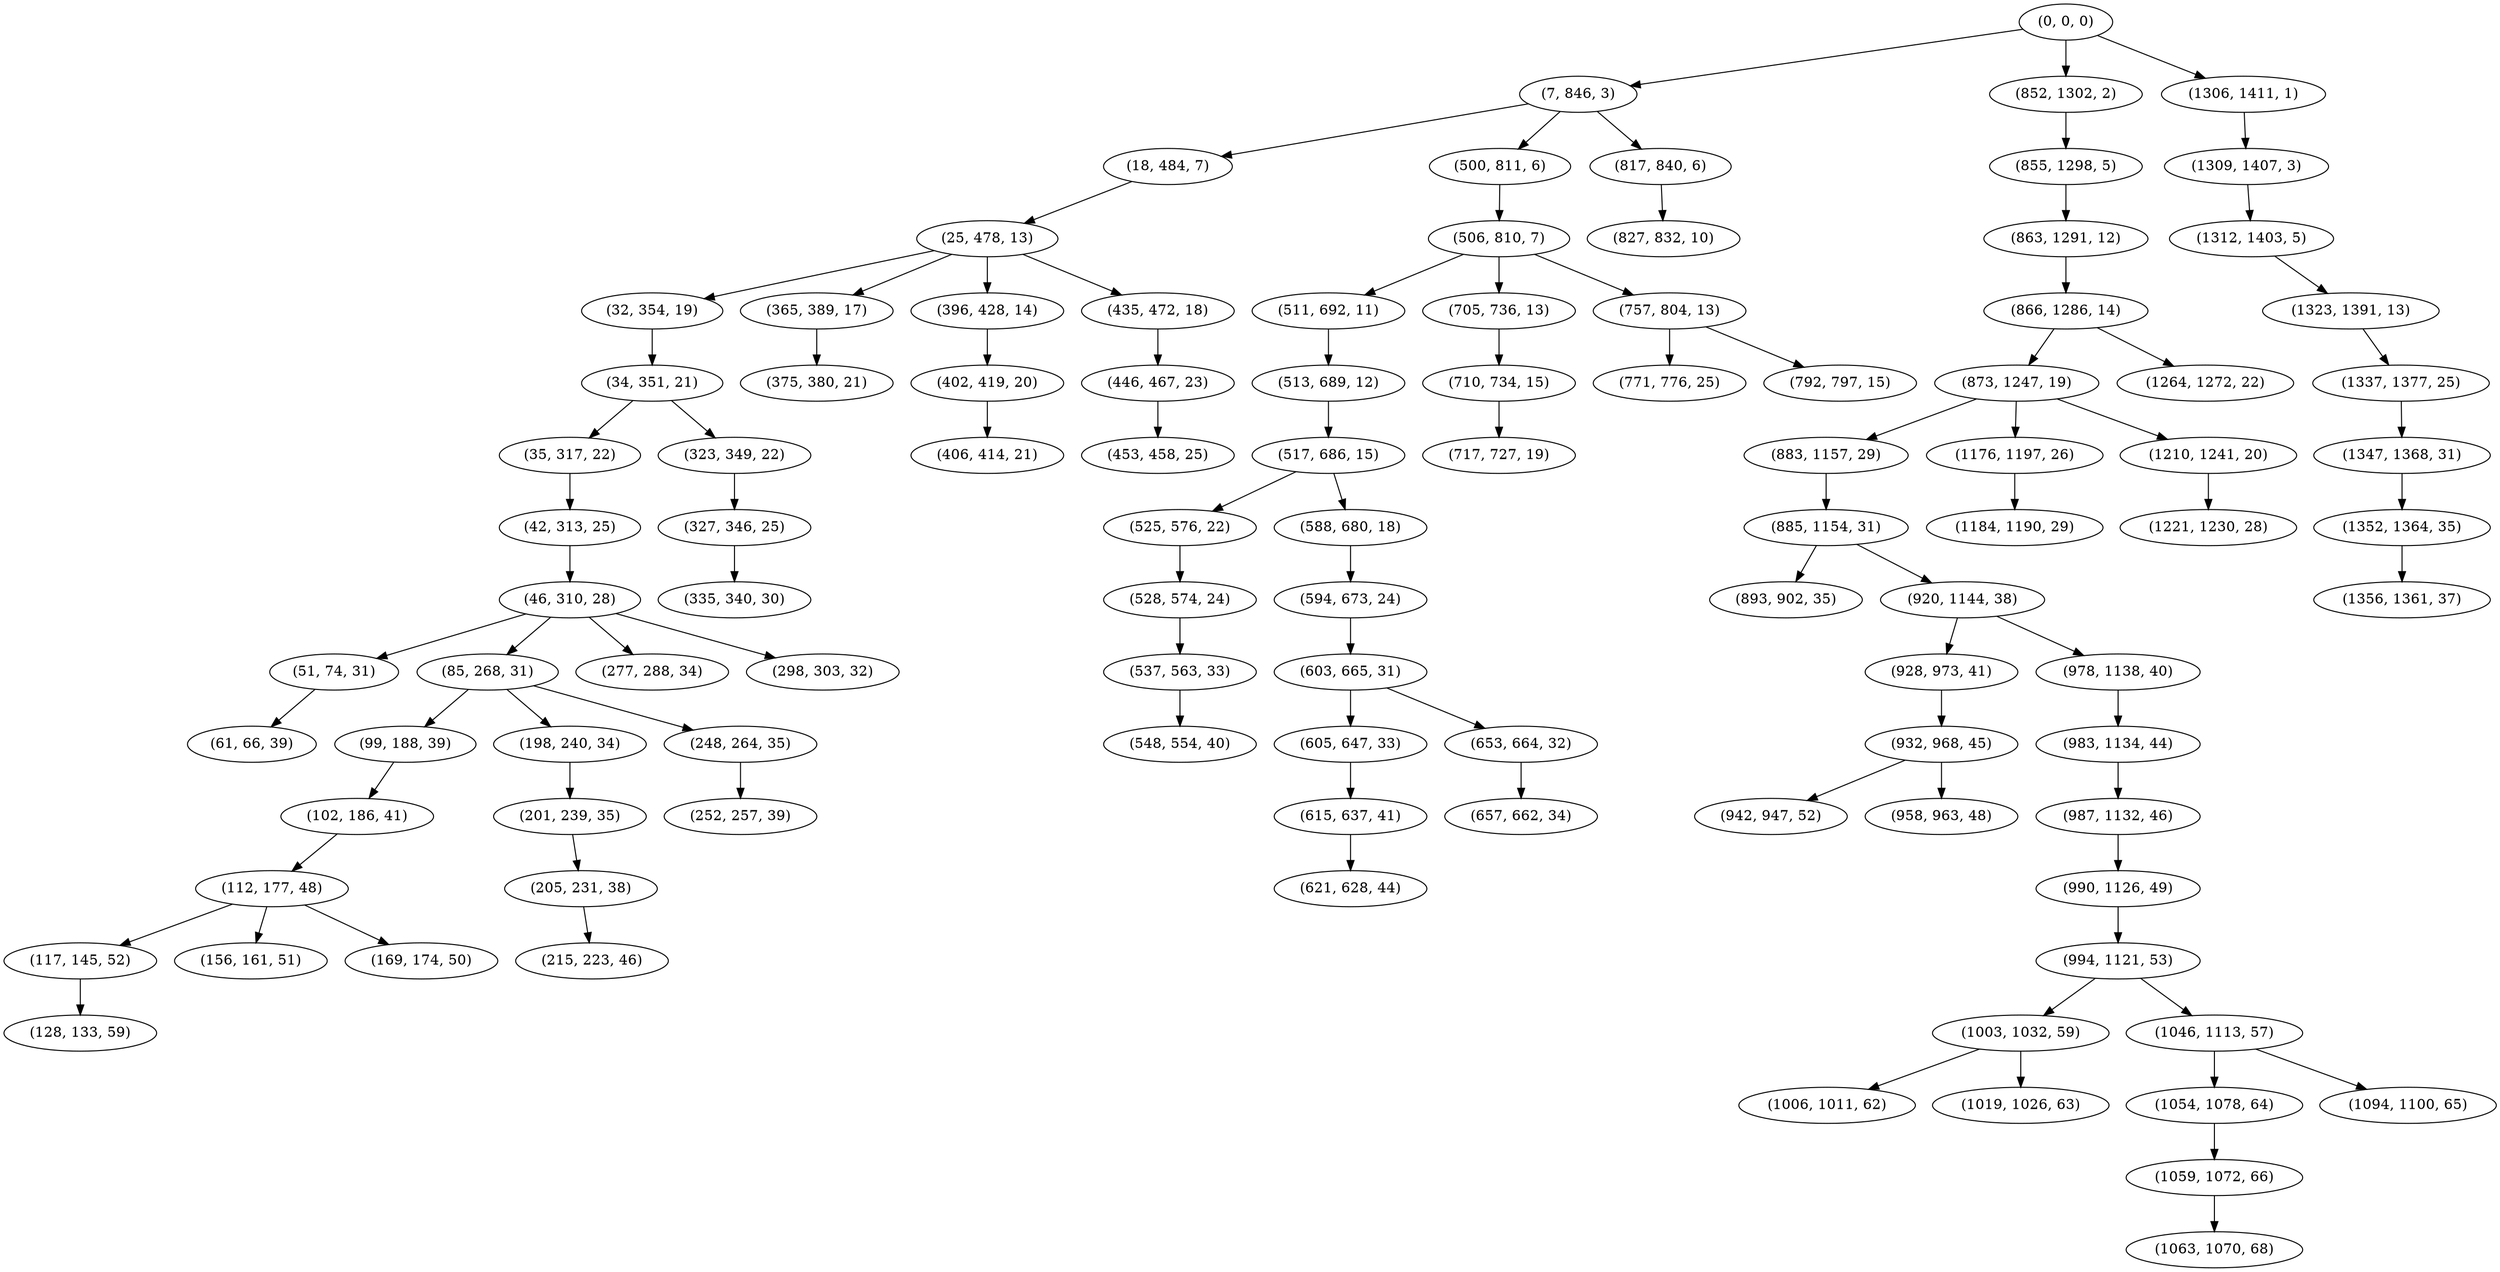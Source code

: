 digraph tree {
    "(0, 0, 0)";
    "(7, 846, 3)";
    "(18, 484, 7)";
    "(25, 478, 13)";
    "(32, 354, 19)";
    "(34, 351, 21)";
    "(35, 317, 22)";
    "(42, 313, 25)";
    "(46, 310, 28)";
    "(51, 74, 31)";
    "(61, 66, 39)";
    "(85, 268, 31)";
    "(99, 188, 39)";
    "(102, 186, 41)";
    "(112, 177, 48)";
    "(117, 145, 52)";
    "(128, 133, 59)";
    "(156, 161, 51)";
    "(169, 174, 50)";
    "(198, 240, 34)";
    "(201, 239, 35)";
    "(205, 231, 38)";
    "(215, 223, 46)";
    "(248, 264, 35)";
    "(252, 257, 39)";
    "(277, 288, 34)";
    "(298, 303, 32)";
    "(323, 349, 22)";
    "(327, 346, 25)";
    "(335, 340, 30)";
    "(365, 389, 17)";
    "(375, 380, 21)";
    "(396, 428, 14)";
    "(402, 419, 20)";
    "(406, 414, 21)";
    "(435, 472, 18)";
    "(446, 467, 23)";
    "(453, 458, 25)";
    "(500, 811, 6)";
    "(506, 810, 7)";
    "(511, 692, 11)";
    "(513, 689, 12)";
    "(517, 686, 15)";
    "(525, 576, 22)";
    "(528, 574, 24)";
    "(537, 563, 33)";
    "(548, 554, 40)";
    "(588, 680, 18)";
    "(594, 673, 24)";
    "(603, 665, 31)";
    "(605, 647, 33)";
    "(615, 637, 41)";
    "(621, 628, 44)";
    "(653, 664, 32)";
    "(657, 662, 34)";
    "(705, 736, 13)";
    "(710, 734, 15)";
    "(717, 727, 19)";
    "(757, 804, 13)";
    "(771, 776, 25)";
    "(792, 797, 15)";
    "(817, 840, 6)";
    "(827, 832, 10)";
    "(852, 1302, 2)";
    "(855, 1298, 5)";
    "(863, 1291, 12)";
    "(866, 1286, 14)";
    "(873, 1247, 19)";
    "(883, 1157, 29)";
    "(885, 1154, 31)";
    "(893, 902, 35)";
    "(920, 1144, 38)";
    "(928, 973, 41)";
    "(932, 968, 45)";
    "(942, 947, 52)";
    "(958, 963, 48)";
    "(978, 1138, 40)";
    "(983, 1134, 44)";
    "(987, 1132, 46)";
    "(990, 1126, 49)";
    "(994, 1121, 53)";
    "(1003, 1032, 59)";
    "(1006, 1011, 62)";
    "(1019, 1026, 63)";
    "(1046, 1113, 57)";
    "(1054, 1078, 64)";
    "(1059, 1072, 66)";
    "(1063, 1070, 68)";
    "(1094, 1100, 65)";
    "(1176, 1197, 26)";
    "(1184, 1190, 29)";
    "(1210, 1241, 20)";
    "(1221, 1230, 28)";
    "(1264, 1272, 22)";
    "(1306, 1411, 1)";
    "(1309, 1407, 3)";
    "(1312, 1403, 5)";
    "(1323, 1391, 13)";
    "(1337, 1377, 25)";
    "(1347, 1368, 31)";
    "(1352, 1364, 35)";
    "(1356, 1361, 37)";
    "(0, 0, 0)" -> "(7, 846, 3)";
    "(0, 0, 0)" -> "(852, 1302, 2)";
    "(0, 0, 0)" -> "(1306, 1411, 1)";
    "(7, 846, 3)" -> "(18, 484, 7)";
    "(7, 846, 3)" -> "(500, 811, 6)";
    "(7, 846, 3)" -> "(817, 840, 6)";
    "(18, 484, 7)" -> "(25, 478, 13)";
    "(25, 478, 13)" -> "(32, 354, 19)";
    "(25, 478, 13)" -> "(365, 389, 17)";
    "(25, 478, 13)" -> "(396, 428, 14)";
    "(25, 478, 13)" -> "(435, 472, 18)";
    "(32, 354, 19)" -> "(34, 351, 21)";
    "(34, 351, 21)" -> "(35, 317, 22)";
    "(34, 351, 21)" -> "(323, 349, 22)";
    "(35, 317, 22)" -> "(42, 313, 25)";
    "(42, 313, 25)" -> "(46, 310, 28)";
    "(46, 310, 28)" -> "(51, 74, 31)";
    "(46, 310, 28)" -> "(85, 268, 31)";
    "(46, 310, 28)" -> "(277, 288, 34)";
    "(46, 310, 28)" -> "(298, 303, 32)";
    "(51, 74, 31)" -> "(61, 66, 39)";
    "(85, 268, 31)" -> "(99, 188, 39)";
    "(85, 268, 31)" -> "(198, 240, 34)";
    "(85, 268, 31)" -> "(248, 264, 35)";
    "(99, 188, 39)" -> "(102, 186, 41)";
    "(102, 186, 41)" -> "(112, 177, 48)";
    "(112, 177, 48)" -> "(117, 145, 52)";
    "(112, 177, 48)" -> "(156, 161, 51)";
    "(112, 177, 48)" -> "(169, 174, 50)";
    "(117, 145, 52)" -> "(128, 133, 59)";
    "(198, 240, 34)" -> "(201, 239, 35)";
    "(201, 239, 35)" -> "(205, 231, 38)";
    "(205, 231, 38)" -> "(215, 223, 46)";
    "(248, 264, 35)" -> "(252, 257, 39)";
    "(323, 349, 22)" -> "(327, 346, 25)";
    "(327, 346, 25)" -> "(335, 340, 30)";
    "(365, 389, 17)" -> "(375, 380, 21)";
    "(396, 428, 14)" -> "(402, 419, 20)";
    "(402, 419, 20)" -> "(406, 414, 21)";
    "(435, 472, 18)" -> "(446, 467, 23)";
    "(446, 467, 23)" -> "(453, 458, 25)";
    "(500, 811, 6)" -> "(506, 810, 7)";
    "(506, 810, 7)" -> "(511, 692, 11)";
    "(506, 810, 7)" -> "(705, 736, 13)";
    "(506, 810, 7)" -> "(757, 804, 13)";
    "(511, 692, 11)" -> "(513, 689, 12)";
    "(513, 689, 12)" -> "(517, 686, 15)";
    "(517, 686, 15)" -> "(525, 576, 22)";
    "(517, 686, 15)" -> "(588, 680, 18)";
    "(525, 576, 22)" -> "(528, 574, 24)";
    "(528, 574, 24)" -> "(537, 563, 33)";
    "(537, 563, 33)" -> "(548, 554, 40)";
    "(588, 680, 18)" -> "(594, 673, 24)";
    "(594, 673, 24)" -> "(603, 665, 31)";
    "(603, 665, 31)" -> "(605, 647, 33)";
    "(603, 665, 31)" -> "(653, 664, 32)";
    "(605, 647, 33)" -> "(615, 637, 41)";
    "(615, 637, 41)" -> "(621, 628, 44)";
    "(653, 664, 32)" -> "(657, 662, 34)";
    "(705, 736, 13)" -> "(710, 734, 15)";
    "(710, 734, 15)" -> "(717, 727, 19)";
    "(757, 804, 13)" -> "(771, 776, 25)";
    "(757, 804, 13)" -> "(792, 797, 15)";
    "(817, 840, 6)" -> "(827, 832, 10)";
    "(852, 1302, 2)" -> "(855, 1298, 5)";
    "(855, 1298, 5)" -> "(863, 1291, 12)";
    "(863, 1291, 12)" -> "(866, 1286, 14)";
    "(866, 1286, 14)" -> "(873, 1247, 19)";
    "(866, 1286, 14)" -> "(1264, 1272, 22)";
    "(873, 1247, 19)" -> "(883, 1157, 29)";
    "(873, 1247, 19)" -> "(1176, 1197, 26)";
    "(873, 1247, 19)" -> "(1210, 1241, 20)";
    "(883, 1157, 29)" -> "(885, 1154, 31)";
    "(885, 1154, 31)" -> "(893, 902, 35)";
    "(885, 1154, 31)" -> "(920, 1144, 38)";
    "(920, 1144, 38)" -> "(928, 973, 41)";
    "(920, 1144, 38)" -> "(978, 1138, 40)";
    "(928, 973, 41)" -> "(932, 968, 45)";
    "(932, 968, 45)" -> "(942, 947, 52)";
    "(932, 968, 45)" -> "(958, 963, 48)";
    "(978, 1138, 40)" -> "(983, 1134, 44)";
    "(983, 1134, 44)" -> "(987, 1132, 46)";
    "(987, 1132, 46)" -> "(990, 1126, 49)";
    "(990, 1126, 49)" -> "(994, 1121, 53)";
    "(994, 1121, 53)" -> "(1003, 1032, 59)";
    "(994, 1121, 53)" -> "(1046, 1113, 57)";
    "(1003, 1032, 59)" -> "(1006, 1011, 62)";
    "(1003, 1032, 59)" -> "(1019, 1026, 63)";
    "(1046, 1113, 57)" -> "(1054, 1078, 64)";
    "(1046, 1113, 57)" -> "(1094, 1100, 65)";
    "(1054, 1078, 64)" -> "(1059, 1072, 66)";
    "(1059, 1072, 66)" -> "(1063, 1070, 68)";
    "(1176, 1197, 26)" -> "(1184, 1190, 29)";
    "(1210, 1241, 20)" -> "(1221, 1230, 28)";
    "(1306, 1411, 1)" -> "(1309, 1407, 3)";
    "(1309, 1407, 3)" -> "(1312, 1403, 5)";
    "(1312, 1403, 5)" -> "(1323, 1391, 13)";
    "(1323, 1391, 13)" -> "(1337, 1377, 25)";
    "(1337, 1377, 25)" -> "(1347, 1368, 31)";
    "(1347, 1368, 31)" -> "(1352, 1364, 35)";
    "(1352, 1364, 35)" -> "(1356, 1361, 37)";
}
